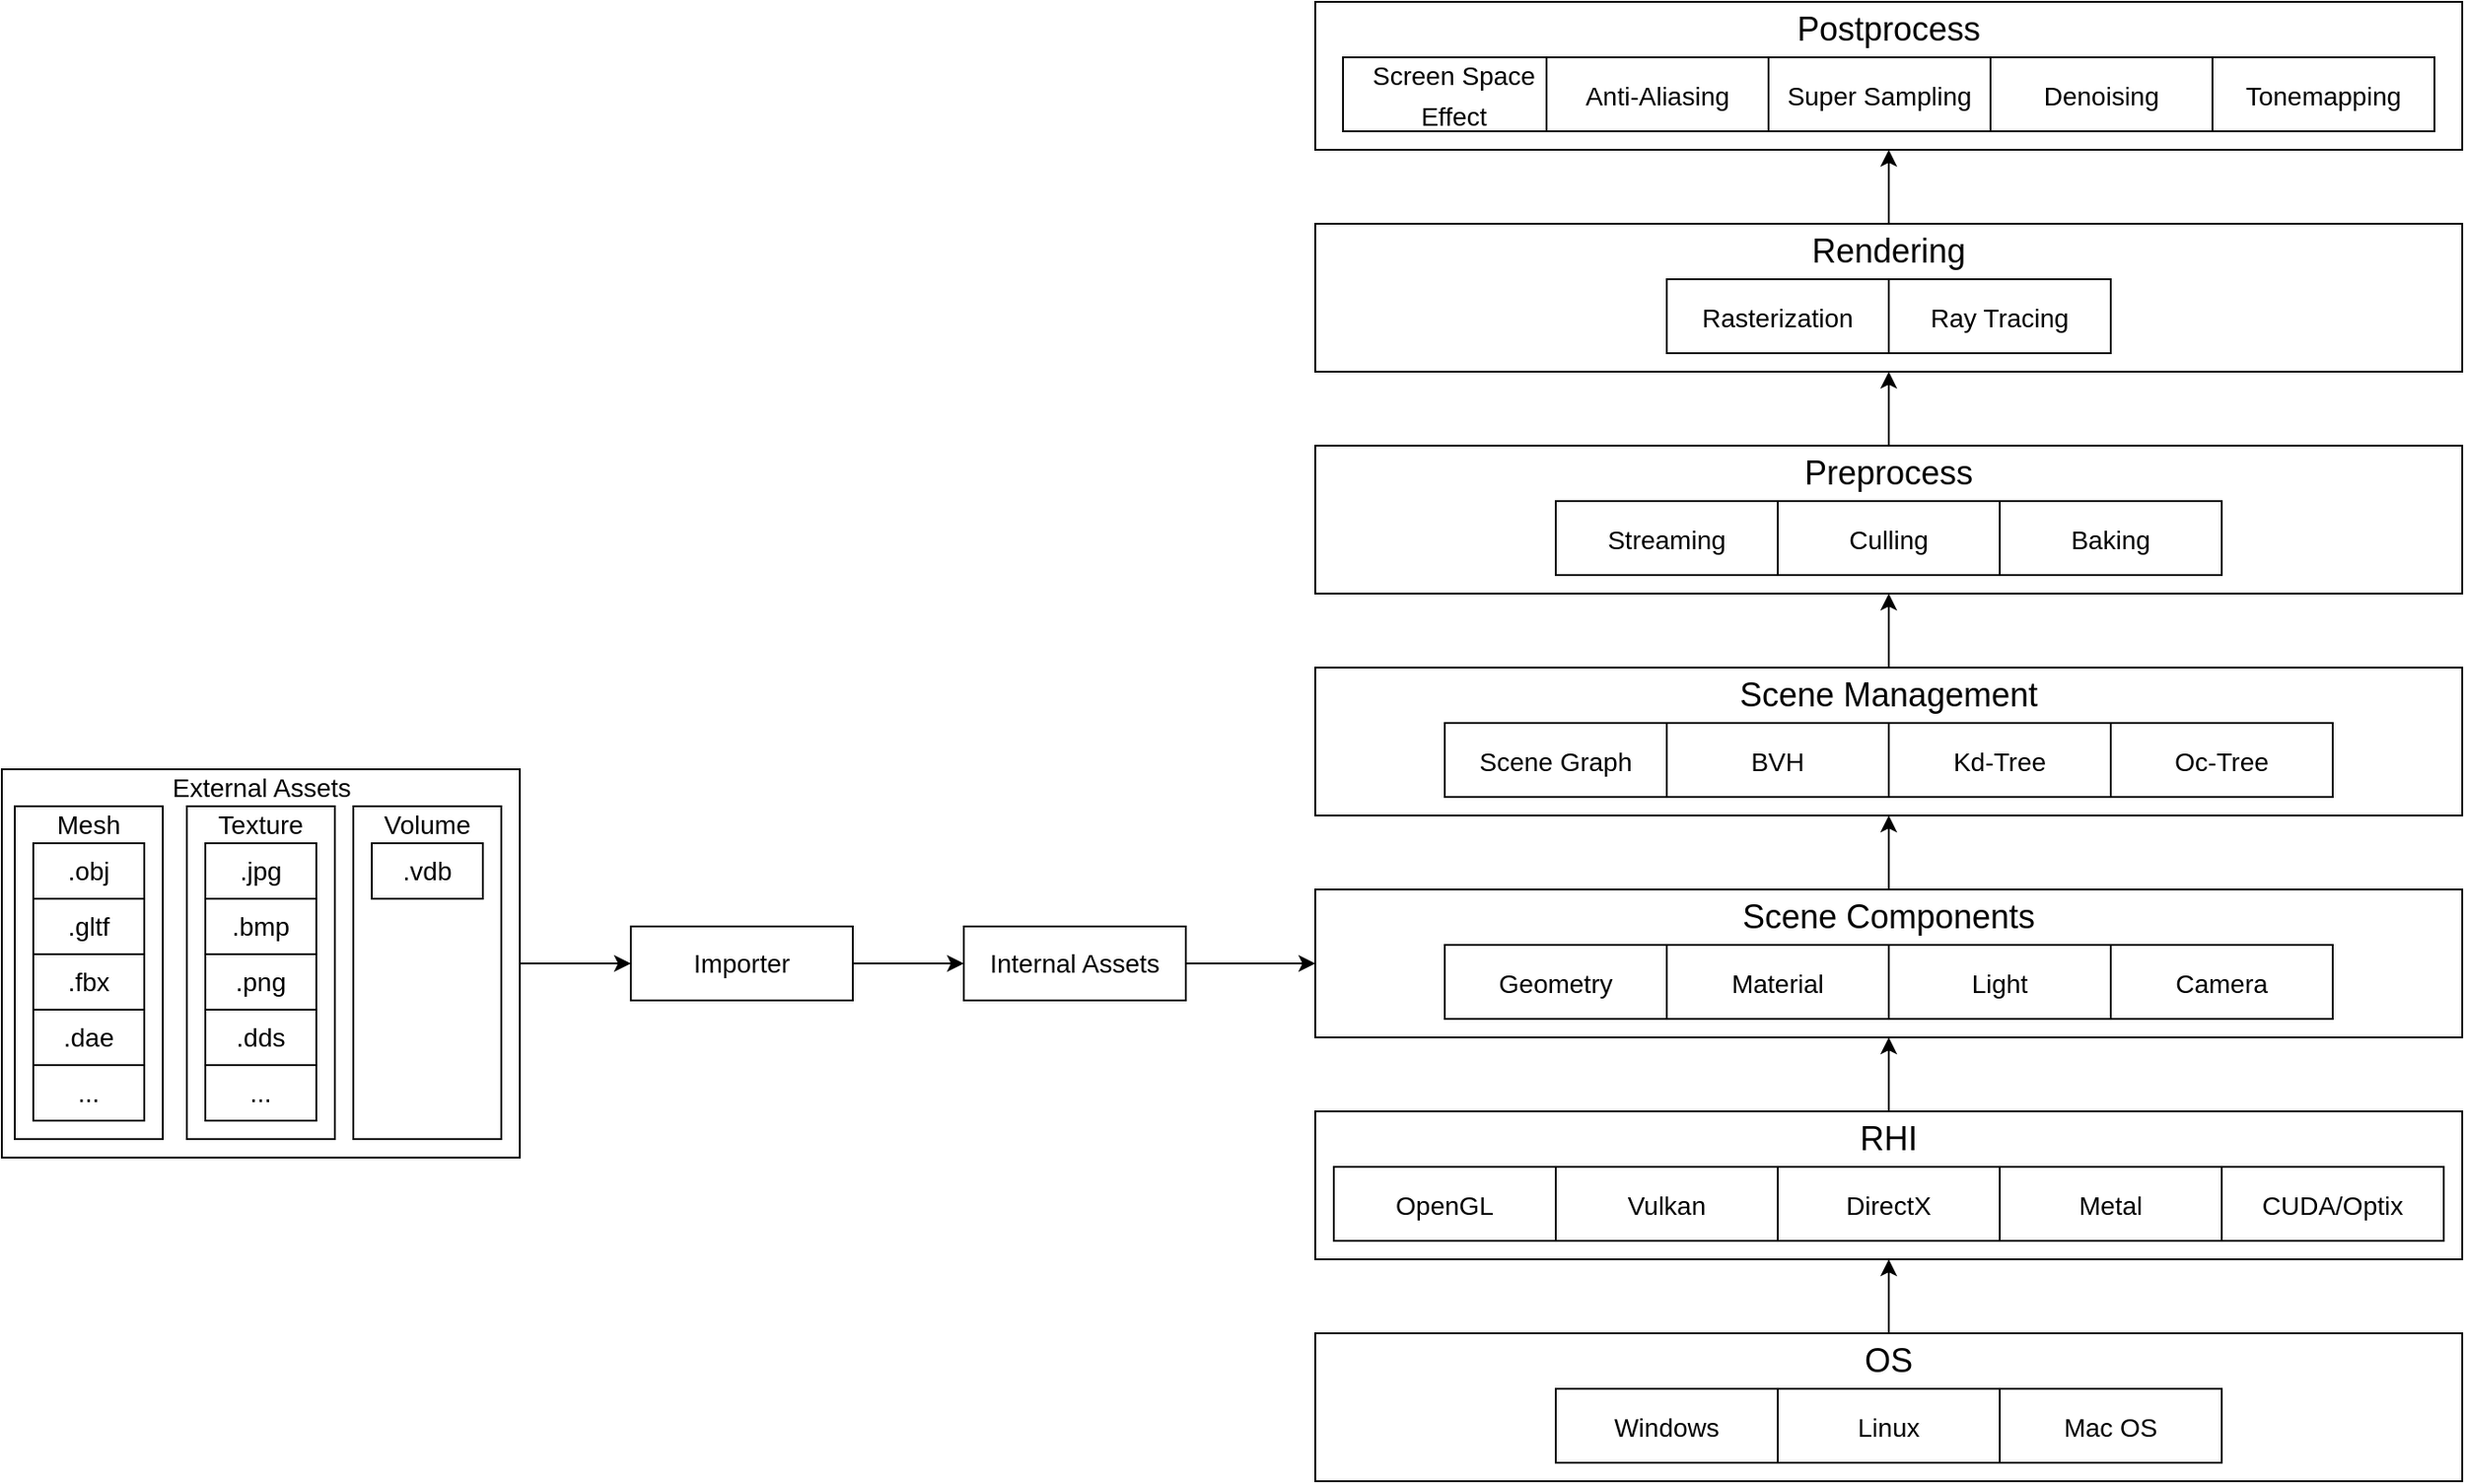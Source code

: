 <mxfile>
    <diagram id="M8P_5dJYnfb54DRB3U0f" name="第 1 页">
        <mxGraphModel dx="2328" dy="2071" grid="1" gridSize="10" guides="1" tooltips="1" connect="1" arrows="1" fold="1" page="1" pageScale="1" pageWidth="827" pageHeight="1169" math="0" shadow="0">
            <root>
                <mxCell id="0"/>
                <mxCell id="1" parent="0"/>
                <mxCell id="2" value="" style="rounded=0;whiteSpace=wrap;html=1;" parent="1" vertex="1">
                    <mxGeometry x="70" y="560" width="620" height="80" as="geometry"/>
                </mxCell>
                <mxCell id="34" style="edgeStyle=none;html=1;exitX=0.5;exitY=0;exitDx=0;exitDy=0;entryX=0.5;entryY=1;entryDx=0;entryDy=0;fontSize=14;" parent="1" source="3" target="8" edge="1">
                    <mxGeometry relative="1" as="geometry"/>
                </mxCell>
                <mxCell id="3" value="&lt;font style=&quot;font-size: 18px&quot;&gt;OS&lt;/font&gt;" style="text;html=1;strokeColor=none;fillColor=none;align=center;verticalAlign=middle;whiteSpace=wrap;rounded=0;" parent="1" vertex="1">
                    <mxGeometry x="360" y="560" width="40" height="30" as="geometry"/>
                </mxCell>
                <mxCell id="4" value="&lt;font style=&quot;font-size: 14px&quot;&gt;Windows&lt;/font&gt;" style="rounded=0;whiteSpace=wrap;html=1;fontSize=18;" parent="1" vertex="1">
                    <mxGeometry x="200" y="590" width="120" height="40" as="geometry"/>
                </mxCell>
                <mxCell id="5" value="&lt;font style=&quot;font-size: 14px&quot;&gt;Linux&lt;/font&gt;" style="rounded=0;whiteSpace=wrap;html=1;fontSize=18;" parent="1" vertex="1">
                    <mxGeometry x="320" y="590" width="120" height="40" as="geometry"/>
                </mxCell>
                <mxCell id="6" value="&lt;font style=&quot;font-size: 14px&quot;&gt;Mac OS&lt;/font&gt;" style="rounded=0;whiteSpace=wrap;html=1;fontSize=18;" parent="1" vertex="1">
                    <mxGeometry x="440" y="590" width="120" height="40" as="geometry"/>
                </mxCell>
                <mxCell id="8" value="" style="rounded=0;whiteSpace=wrap;html=1;fontSize=14;" parent="1" vertex="1">
                    <mxGeometry x="70" y="440" width="620" height="80" as="geometry"/>
                </mxCell>
                <mxCell id="35" style="edgeStyle=none;html=1;exitX=0.5;exitY=0;exitDx=0;exitDy=0;entryX=0.5;entryY=1;entryDx=0;entryDy=0;fontSize=14;" parent="1" source="9" target="17" edge="1">
                    <mxGeometry relative="1" as="geometry"/>
                </mxCell>
                <mxCell id="9" value="&lt;font style=&quot;font-size: 18px&quot;&gt;RHI&lt;/font&gt;" style="text;html=1;strokeColor=none;fillColor=none;align=center;verticalAlign=middle;whiteSpace=wrap;rounded=0;" parent="1" vertex="1">
                    <mxGeometry x="360" y="440" width="40" height="30" as="geometry"/>
                </mxCell>
                <mxCell id="10" value="&lt;font style=&quot;font-size: 14px&quot;&gt;OpenGL&lt;/font&gt;&lt;span style=&quot;color: rgba(0 , 0 , 0 , 0) ; font-family: monospace ; font-size: 0px&quot;&gt;%3CmxGraphModel%3E%3Croot%3E%3CmxCell%20id%3D%220%22%2F%3E%3CmxCell%20id%3D%221%22%20parent%3D%220%22%2F%3E%3CmxCell%20id%3D%222%22%20value%3D%22%26lt%3Bfont%20style%3D%26quot%3Bfont-size%3A%2014px%26quot%3B%26gt%3BWindows%26lt%3B%2Ffont%26gt%3B%22%20style%3D%22rounded%3D0%3BwhiteSpace%3Dwrap%3Bhtml%3D1%3BfontSize%3D18%3B%22%20vertex%3D%221%22%20parent%3D%221%22%3E%3CmxGeometry%20x%3D%2280%22%20y%3D%22560%22%20width%3D%22120%22%20height%3D%2240%22%20as%3D%22geometry%22%2F%3E%3C%2FmxCell%3E%3C%2Froot%3E%3C%2FmxGraphModel%3E&lt;/span&gt;" style="rounded=0;whiteSpace=wrap;html=1;fontSize=18;" parent="1" vertex="1">
                    <mxGeometry x="80" y="470" width="120" height="40" as="geometry"/>
                </mxCell>
                <mxCell id="11" value="&lt;span style=&quot;font-size: 14px&quot;&gt;Vulkan&lt;/span&gt;" style="rounded=0;whiteSpace=wrap;html=1;fontSize=18;" parent="1" vertex="1">
                    <mxGeometry x="200" y="470" width="120" height="40" as="geometry"/>
                </mxCell>
                <mxCell id="12" value="&lt;span style=&quot;font-size: 14px&quot;&gt;DirectX&lt;/span&gt;" style="rounded=0;whiteSpace=wrap;html=1;fontSize=18;" parent="1" vertex="1">
                    <mxGeometry x="320" y="470" width="120" height="40" as="geometry"/>
                </mxCell>
                <mxCell id="13" value="&lt;span style=&quot;font-size: 14px&quot;&gt;Metal&lt;/span&gt;" style="rounded=0;whiteSpace=wrap;html=1;fontSize=18;" parent="1" vertex="1">
                    <mxGeometry x="440" y="470" width="120" height="40" as="geometry"/>
                </mxCell>
                <mxCell id="14" value="&lt;span style=&quot;font-size: 14px&quot;&gt;CUDA/Optix&lt;/span&gt;" style="rounded=0;whiteSpace=wrap;html=1;fontSize=18;" parent="1" vertex="1">
                    <mxGeometry x="560" y="470" width="120" height="40" as="geometry"/>
                </mxCell>
                <mxCell id="17" value="" style="rounded=0;whiteSpace=wrap;html=1;" parent="1" vertex="1">
                    <mxGeometry x="70" y="320" width="620" height="80" as="geometry"/>
                </mxCell>
                <mxCell id="36" style="edgeStyle=none;html=1;exitX=0.5;exitY=0;exitDx=0;exitDy=0;entryX=0.5;entryY=1;entryDx=0;entryDy=0;fontSize=14;" parent="1" source="19" target="27" edge="1">
                    <mxGeometry relative="1" as="geometry"/>
                </mxCell>
                <mxCell id="19" value="&lt;font style=&quot;font-size: 18px&quot;&gt;Scene Components&lt;/font&gt;" style="text;html=1;strokeColor=none;fillColor=none;align=center;verticalAlign=middle;whiteSpace=wrap;rounded=0;" parent="1" vertex="1">
                    <mxGeometry x="295" y="320" width="170" height="30" as="geometry"/>
                </mxCell>
                <mxCell id="20" value="&lt;span style=&quot;font-size: 14px&quot;&gt;Material&lt;/span&gt;" style="rounded=0;whiteSpace=wrap;html=1;fontSize=18;" parent="1" vertex="1">
                    <mxGeometry x="260" y="350" width="120" height="40" as="geometry"/>
                </mxCell>
                <mxCell id="23" value="&lt;span style=&quot;font-size: 14px&quot;&gt;Light&lt;/span&gt;" style="rounded=0;whiteSpace=wrap;html=1;fontSize=18;" parent="1" vertex="1">
                    <mxGeometry x="380" y="350" width="120" height="40" as="geometry"/>
                </mxCell>
                <mxCell id="24" value="&lt;span style=&quot;font-size: 14px&quot;&gt;Camera&lt;/span&gt;" style="rounded=0;whiteSpace=wrap;html=1;fontSize=18;" parent="1" vertex="1">
                    <mxGeometry x="500" y="350" width="120" height="40" as="geometry"/>
                </mxCell>
                <mxCell id="26" value="&lt;span style=&quot;font-size: 14px&quot;&gt;Geometry&lt;/span&gt;" style="rounded=0;whiteSpace=wrap;html=1;fontSize=18;" parent="1" vertex="1">
                    <mxGeometry x="140" y="350" width="120" height="40" as="geometry"/>
                </mxCell>
                <mxCell id="27" value="" style="rounded=0;whiteSpace=wrap;html=1;" parent="1" vertex="1">
                    <mxGeometry x="70" y="200" width="620" height="80" as="geometry"/>
                </mxCell>
                <mxCell id="64" style="edgeStyle=none;html=1;exitX=0.5;exitY=0;exitDx=0;exitDy=0;entryX=0.5;entryY=1;entryDx=0;entryDy=0;fontSize=14;" parent="1" source="28" target="63" edge="1">
                    <mxGeometry relative="1" as="geometry"/>
                </mxCell>
                <mxCell id="28" value="&lt;font style=&quot;font-size: 18px&quot;&gt;Scene Management&lt;/font&gt;" style="text;html=1;strokeColor=none;fillColor=none;align=center;verticalAlign=middle;whiteSpace=wrap;rounded=0;" parent="1" vertex="1">
                    <mxGeometry x="295" y="200" width="170" height="30" as="geometry"/>
                </mxCell>
                <mxCell id="29" value="&lt;span style=&quot;font-size: 14px&quot;&gt;Scene Graph&lt;/span&gt;" style="rounded=0;whiteSpace=wrap;html=1;fontSize=18;" parent="1" vertex="1">
                    <mxGeometry x="140" y="230" width="120" height="40" as="geometry"/>
                </mxCell>
                <mxCell id="30" value="&lt;span style=&quot;font-size: 14px&quot;&gt;BVH&lt;/span&gt;" style="rounded=0;whiteSpace=wrap;html=1;fontSize=18;" parent="1" vertex="1">
                    <mxGeometry x="260" y="230" width="120" height="40" as="geometry"/>
                </mxCell>
                <mxCell id="31" value="&lt;span style=&quot;font-size: 14px&quot;&gt;Kd-Tree&lt;/span&gt;&lt;span style=&quot;color: rgba(0 , 0 , 0 , 0) ; font-family: monospace ; font-size: 0px&quot;&gt;%3CmxGraphModel%3E%3Croot%3E%3CmxCell%20id%3D%220%22%2F%3E%3CmxCell%20id%3D%221%22%20parent%3D%220%22%2F%3E%3CmxCell%20id%3D%222%22%20value%3D%22%26lt%3Bspan%20style%3D%26quot%3Bfont-size%3A%2014px%26quot%3B%26gt%3BBVH%26lt%3B%2Fspan%26gt%3B%22%20style%3D%22rounded%3D0%3BwhiteSpace%3Dwrap%3Bhtml%3D1%3BfontSize%3D18%3B%22%20vertex%3D%221%22%20parent%3D%221%22%3E%3CmxGeometry%20x%3D%22200%22%20y%3D%22230%22%20width%3D%22120%22%20height%3D%2240%22%20as%3D%22geometry%22%2F%3E%3C%2FmxCell%3E%3C%2Froot%3E%3C%2FmxGraphModel%3E&lt;/span&gt;" style="rounded=0;whiteSpace=wrap;html=1;fontSize=18;" parent="1" vertex="1">
                    <mxGeometry x="380" y="230" width="120" height="40" as="geometry"/>
                </mxCell>
                <mxCell id="32" value="&lt;span style=&quot;font-size: 14px&quot;&gt;Oc-Tree&lt;/span&gt;" style="rounded=0;whiteSpace=wrap;html=1;fontSize=18;" parent="1" vertex="1">
                    <mxGeometry x="500" y="230" width="120" height="40" as="geometry"/>
                </mxCell>
                <mxCell id="62" style="edgeStyle=none;html=1;exitX=1;exitY=0.5;exitDx=0;exitDy=0;entryX=0;entryY=0.5;entryDx=0;entryDy=0;fontSize=14;" parent="1" source="37" target="60" edge="1">
                    <mxGeometry relative="1" as="geometry"/>
                </mxCell>
                <mxCell id="37" value="Importer" style="rounded=0;whiteSpace=wrap;html=1;fontSize=14;" parent="1" vertex="1">
                    <mxGeometry x="-300" y="340" width="120" height="40" as="geometry"/>
                </mxCell>
                <mxCell id="59" style="edgeStyle=none;html=1;exitX=1;exitY=0.5;exitDx=0;exitDy=0;entryX=0;entryY=0.5;entryDx=0;entryDy=0;fontSize=14;" parent="1" source="56" target="37" edge="1">
                    <mxGeometry relative="1" as="geometry"/>
                </mxCell>
                <mxCell id="61" style="edgeStyle=none;html=1;exitX=1;exitY=0.5;exitDx=0;exitDy=0;entryX=0;entryY=0.5;entryDx=0;entryDy=0;fontSize=14;" parent="1" source="60" target="17" edge="1">
                    <mxGeometry relative="1" as="geometry"/>
                </mxCell>
                <mxCell id="60" value="Internal Assets" style="rounded=0;whiteSpace=wrap;html=1;fontSize=14;" parent="1" vertex="1">
                    <mxGeometry x="-120" y="340" width="120" height="40" as="geometry"/>
                </mxCell>
                <mxCell id="63" value="" style="rounded=0;whiteSpace=wrap;html=1;" parent="1" vertex="1">
                    <mxGeometry x="70" y="80" width="620" height="80" as="geometry"/>
                </mxCell>
                <mxCell id="74" style="edgeStyle=none;html=1;exitX=0.5;exitY=0;exitDx=0;exitDy=0;entryX=0.5;entryY=1;entryDx=0;entryDy=0;fontSize=14;" parent="1" source="65" target="69" edge="1">
                    <mxGeometry relative="1" as="geometry"/>
                </mxCell>
                <mxCell id="65" value="&lt;span style=&quot;font-size: 18px&quot;&gt;Preprocess&lt;/span&gt;" style="text;html=1;strokeColor=none;fillColor=none;align=center;verticalAlign=middle;whiteSpace=wrap;rounded=0;" parent="1" vertex="1">
                    <mxGeometry x="295" y="80" width="170" height="30" as="geometry"/>
                </mxCell>
                <mxCell id="66" value="&lt;span style=&quot;font-size: 14px&quot;&gt;Streaming&lt;/span&gt;" style="rounded=0;whiteSpace=wrap;html=1;fontSize=18;" parent="1" vertex="1">
                    <mxGeometry x="200" y="110" width="120" height="40" as="geometry"/>
                </mxCell>
                <mxCell id="67" value="&lt;span style=&quot;font-size: 14px&quot;&gt;Culling&lt;/span&gt;" style="rounded=0;whiteSpace=wrap;html=1;fontSize=18;" parent="1" vertex="1">
                    <mxGeometry x="320" y="110" width="120" height="40" as="geometry"/>
                </mxCell>
                <mxCell id="68" value="&lt;span style=&quot;font-size: 14px&quot;&gt;Baking&lt;/span&gt;" style="rounded=0;whiteSpace=wrap;html=1;fontSize=18;" parent="1" vertex="1">
                    <mxGeometry x="440" y="110" width="120" height="40" as="geometry"/>
                </mxCell>
                <mxCell id="69" value="" style="rounded=0;whiteSpace=wrap;html=1;" parent="1" vertex="1">
                    <mxGeometry x="70" y="-40" width="620" height="80" as="geometry"/>
                </mxCell>
                <mxCell id="82" style="edgeStyle=none;html=1;exitX=0.5;exitY=0;exitDx=0;exitDy=0;entryX=0.5;entryY=1;entryDx=0;entryDy=0;fontSize=14;" parent="1" source="70" target="75" edge="1">
                    <mxGeometry relative="1" as="geometry"/>
                </mxCell>
                <mxCell id="70" value="&lt;span style=&quot;font-size: 18px&quot;&gt;Rendering&lt;/span&gt;" style="text;html=1;strokeColor=none;fillColor=none;align=center;verticalAlign=middle;whiteSpace=wrap;rounded=0;" parent="1" vertex="1">
                    <mxGeometry x="295" y="-40" width="170" height="30" as="geometry"/>
                </mxCell>
                <mxCell id="72" value="&lt;span style=&quot;font-size: 14px&quot;&gt;Rasterization&lt;/span&gt;" style="rounded=0;whiteSpace=wrap;html=1;fontSize=18;" parent="1" vertex="1">
                    <mxGeometry x="260" y="-10" width="120" height="40" as="geometry"/>
                </mxCell>
                <mxCell id="73" value="&lt;span style=&quot;font-size: 14px&quot;&gt;Ray Tracing&lt;/span&gt;" style="rounded=0;whiteSpace=wrap;html=1;fontSize=18;" parent="1" vertex="1">
                    <mxGeometry x="380" y="-10" width="120" height="40" as="geometry"/>
                </mxCell>
                <mxCell id="75" value="" style="rounded=0;whiteSpace=wrap;html=1;" parent="1" vertex="1">
                    <mxGeometry x="70" y="-160" width="620" height="80" as="geometry"/>
                </mxCell>
                <mxCell id="76" value="&lt;span style=&quot;font-size: 18px&quot;&gt;Postprocess&lt;/span&gt;" style="text;html=1;strokeColor=none;fillColor=none;align=center;verticalAlign=middle;whiteSpace=wrap;rounded=0;" parent="1" vertex="1">
                    <mxGeometry x="295" y="-160" width="170" height="30" as="geometry"/>
                </mxCell>
                <mxCell id="77" value="&lt;span style=&quot;font-size: 14px&quot;&gt;Screen Space Effect&lt;/span&gt;" style="rounded=0;whiteSpace=wrap;html=1;fontSize=18;" parent="1" vertex="1">
                    <mxGeometry x="85" y="-130" width="120" height="40" as="geometry"/>
                </mxCell>
                <mxCell id="78" value="&lt;span style=&quot;font-size: 14px&quot;&gt;Anti-Aliasing&lt;/span&gt;" style="rounded=0;whiteSpace=wrap;html=1;fontSize=18;" parent="1" vertex="1">
                    <mxGeometry x="195" y="-130" width="120" height="40" as="geometry"/>
                </mxCell>
                <mxCell id="79" value="&lt;span style=&quot;font-size: 14px&quot;&gt;Super Sampling&lt;/span&gt;" style="rounded=0;whiteSpace=wrap;html=1;fontSize=18;" parent="1" vertex="1">
                    <mxGeometry x="315" y="-130" width="120" height="40" as="geometry"/>
                </mxCell>
                <mxCell id="80" value="&lt;span style=&quot;font-size: 14px&quot;&gt;Denoising&lt;/span&gt;" style="rounded=0;whiteSpace=wrap;html=1;fontSize=18;" parent="1" vertex="1">
                    <mxGeometry x="435" y="-130" width="120" height="40" as="geometry"/>
                </mxCell>
                <mxCell id="81" value="&lt;span style=&quot;font-size: 14px&quot;&gt;Tonemapping&lt;/span&gt;" style="rounded=0;whiteSpace=wrap;html=1;fontSize=18;" parent="1" vertex="1">
                    <mxGeometry x="555" y="-130" width="120" height="40" as="geometry"/>
                </mxCell>
                <mxCell id="83" value="" style="group" vertex="1" connectable="0" parent="1">
                    <mxGeometry x="-640" y="255" width="280" height="210" as="geometry"/>
                </mxCell>
                <mxCell id="56" value="" style="rounded=0;whiteSpace=wrap;html=1;fontSize=14;" parent="83" vertex="1">
                    <mxGeometry width="280" height="210" as="geometry"/>
                </mxCell>
                <mxCell id="51" value="" style="rounded=0;whiteSpace=wrap;html=1;fontSize=14;" parent="83" vertex="1">
                    <mxGeometry x="100" y="20" width="80" height="180" as="geometry"/>
                </mxCell>
                <mxCell id="52" value="Texture" style="text;html=1;strokeColor=none;fillColor=none;align=center;verticalAlign=middle;whiteSpace=wrap;rounded=0;fontSize=14;" parent="83" vertex="1">
                    <mxGeometry x="120" y="20" width="40" height="20" as="geometry"/>
                </mxCell>
                <mxCell id="49" value="" style="rounded=0;whiteSpace=wrap;html=1;fontSize=14;" parent="83" vertex="1">
                    <mxGeometry x="7" y="20" width="80" height="180" as="geometry"/>
                </mxCell>
                <mxCell id="33" value=".obj" style="rounded=0;whiteSpace=wrap;html=1;fontSize=14;" parent="83" vertex="1">
                    <mxGeometry x="17" y="40" width="60" height="30" as="geometry"/>
                </mxCell>
                <mxCell id="40" value=".gltf" style="rounded=0;whiteSpace=wrap;html=1;fontSize=14;" parent="83" vertex="1">
                    <mxGeometry x="17" y="70" width="60" height="30" as="geometry"/>
                </mxCell>
                <mxCell id="41" value=".fbx" style="rounded=0;whiteSpace=wrap;html=1;fontSize=14;" parent="83" vertex="1">
                    <mxGeometry x="17" y="100" width="60" height="30" as="geometry"/>
                </mxCell>
                <mxCell id="42" value=".dae" style="rounded=0;whiteSpace=wrap;html=1;fontSize=14;" parent="83" vertex="1">
                    <mxGeometry x="17" y="130" width="60" height="30" as="geometry"/>
                </mxCell>
                <mxCell id="43" value="..." style="rounded=0;whiteSpace=wrap;html=1;fontSize=14;" parent="83" vertex="1">
                    <mxGeometry x="17" y="160" width="60" height="30" as="geometry"/>
                </mxCell>
                <mxCell id="44" value=".jpg" style="rounded=0;whiteSpace=wrap;html=1;fontSize=14;" parent="83" vertex="1">
                    <mxGeometry x="110" y="40" width="60" height="30" as="geometry"/>
                </mxCell>
                <mxCell id="45" value=".bmp" style="rounded=0;whiteSpace=wrap;html=1;fontSize=14;" parent="83" vertex="1">
                    <mxGeometry x="110" y="70" width="60" height="30" as="geometry"/>
                </mxCell>
                <mxCell id="46" value=".png" style="rounded=0;whiteSpace=wrap;html=1;fontSize=14;" parent="83" vertex="1">
                    <mxGeometry x="110" y="100" width="60" height="30" as="geometry"/>
                </mxCell>
                <mxCell id="47" value=".dds" style="rounded=0;whiteSpace=wrap;html=1;fontSize=14;" parent="83" vertex="1">
                    <mxGeometry x="110" y="130" width="60" height="30" as="geometry"/>
                </mxCell>
                <mxCell id="48" value="..." style="rounded=0;whiteSpace=wrap;html=1;fontSize=14;" parent="83" vertex="1">
                    <mxGeometry x="110" y="160" width="60" height="30" as="geometry"/>
                </mxCell>
                <mxCell id="50" value="Mesh" style="text;html=1;strokeColor=none;fillColor=none;align=center;verticalAlign=middle;whiteSpace=wrap;rounded=0;fontSize=14;" parent="83" vertex="1">
                    <mxGeometry x="27" y="20" width="40" height="20" as="geometry"/>
                </mxCell>
                <mxCell id="53" value="" style="rounded=0;whiteSpace=wrap;html=1;fontSize=14;" parent="83" vertex="1">
                    <mxGeometry x="190" y="20" width="80" height="180" as="geometry"/>
                </mxCell>
                <mxCell id="54" value=".vdb" style="rounded=0;whiteSpace=wrap;html=1;fontSize=14;" parent="83" vertex="1">
                    <mxGeometry x="200" y="40" width="60" height="30" as="geometry"/>
                </mxCell>
                <mxCell id="55" value="Volume" style="text;html=1;strokeColor=none;fillColor=none;align=center;verticalAlign=middle;whiteSpace=wrap;rounded=0;fontSize=14;" parent="83" vertex="1">
                    <mxGeometry x="210" y="20" width="40" height="20" as="geometry"/>
                </mxCell>
                <mxCell id="57" value="External Assets" style="text;html=1;strokeColor=none;fillColor=none;align=center;verticalAlign=middle;whiteSpace=wrap;rounded=0;fontSize=14;" parent="83" vertex="1">
                    <mxGeometry x="88.5" width="103" height="20" as="geometry"/>
                </mxCell>
            </root>
        </mxGraphModel>
    </diagram>
</mxfile>
